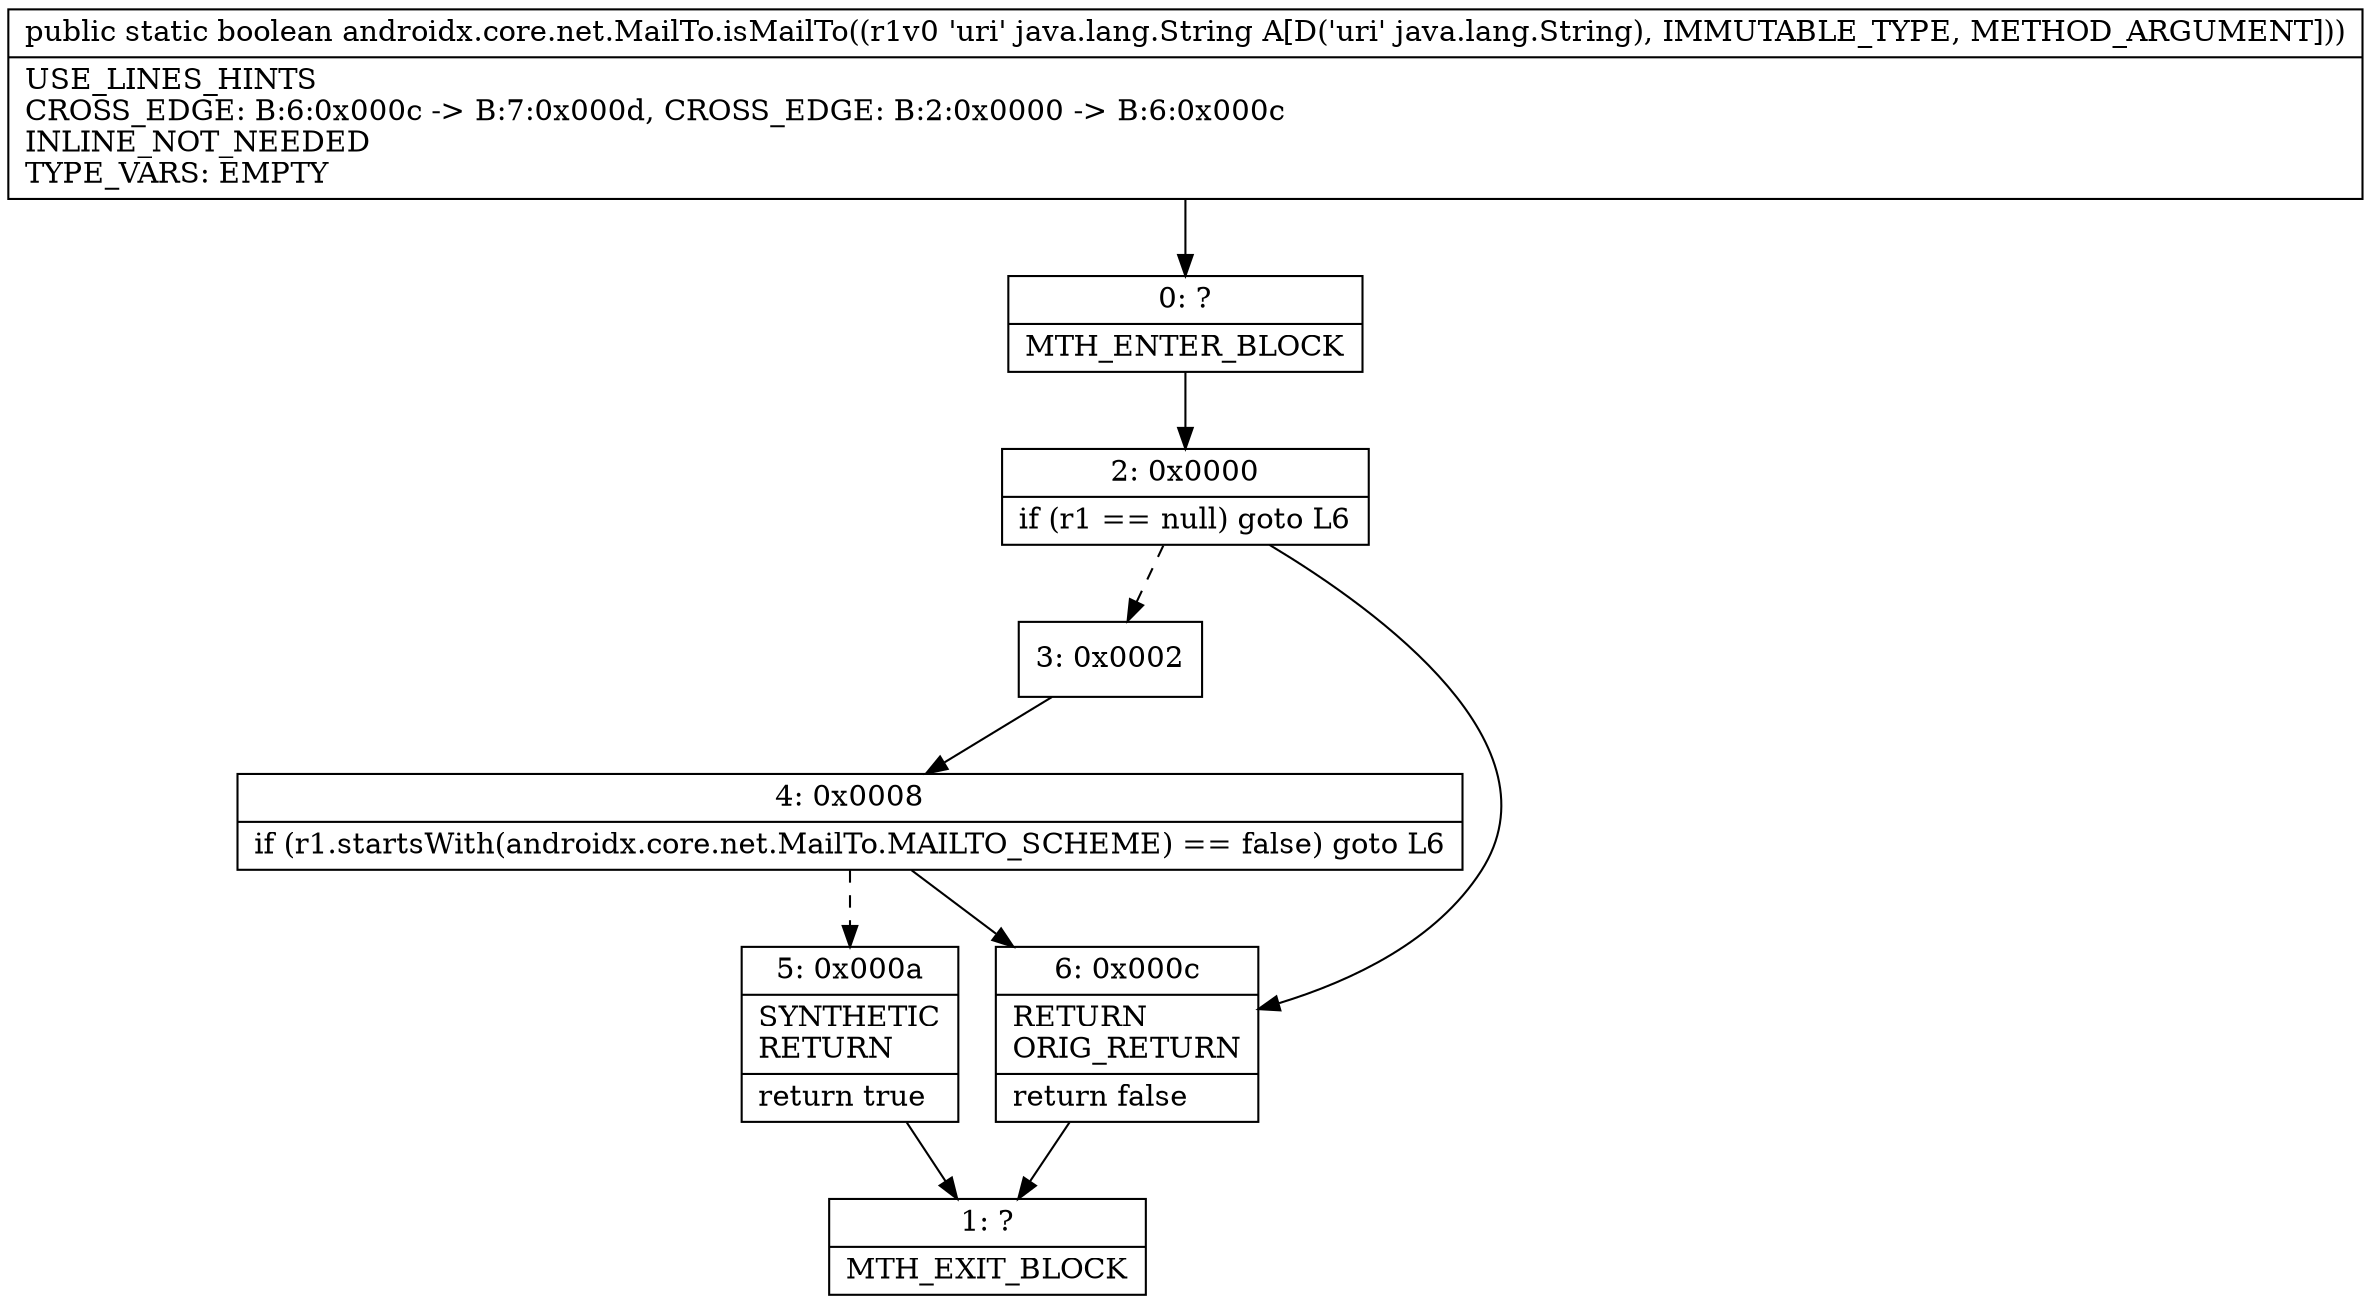 digraph "CFG forandroidx.core.net.MailTo.isMailTo(Ljava\/lang\/String;)Z" {
Node_0 [shape=record,label="{0\:\ ?|MTH_ENTER_BLOCK\l}"];
Node_2 [shape=record,label="{2\:\ 0x0000|if (r1 == null) goto L6\l}"];
Node_3 [shape=record,label="{3\:\ 0x0002}"];
Node_4 [shape=record,label="{4\:\ 0x0008|if (r1.startsWith(androidx.core.net.MailTo.MAILTO_SCHEME) == false) goto L6\l}"];
Node_5 [shape=record,label="{5\:\ 0x000a|SYNTHETIC\lRETURN\l|return true\l}"];
Node_1 [shape=record,label="{1\:\ ?|MTH_EXIT_BLOCK\l}"];
Node_6 [shape=record,label="{6\:\ 0x000c|RETURN\lORIG_RETURN\l|return false\l}"];
MethodNode[shape=record,label="{public static boolean androidx.core.net.MailTo.isMailTo((r1v0 'uri' java.lang.String A[D('uri' java.lang.String), IMMUTABLE_TYPE, METHOD_ARGUMENT]))  | USE_LINES_HINTS\lCROSS_EDGE: B:6:0x000c \-\> B:7:0x000d, CROSS_EDGE: B:2:0x0000 \-\> B:6:0x000c\lINLINE_NOT_NEEDED\lTYPE_VARS: EMPTY\l}"];
MethodNode -> Node_0;Node_0 -> Node_2;
Node_2 -> Node_3[style=dashed];
Node_2 -> Node_6;
Node_3 -> Node_4;
Node_4 -> Node_5[style=dashed];
Node_4 -> Node_6;
Node_5 -> Node_1;
Node_6 -> Node_1;
}

